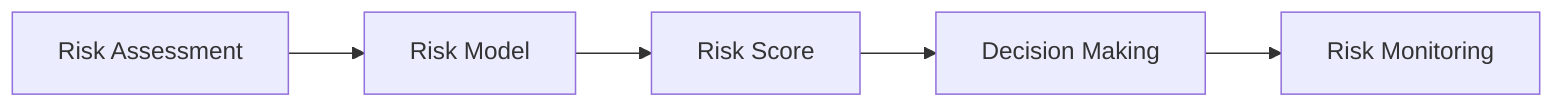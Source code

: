 flowchart LR
    Risk[Risk Assessment] --> Model[Risk Model]
    Model --> Score[Risk Score]
    Score --> Decision[Decision Making]
    Decision --> Monitor[Risk Monitoring]